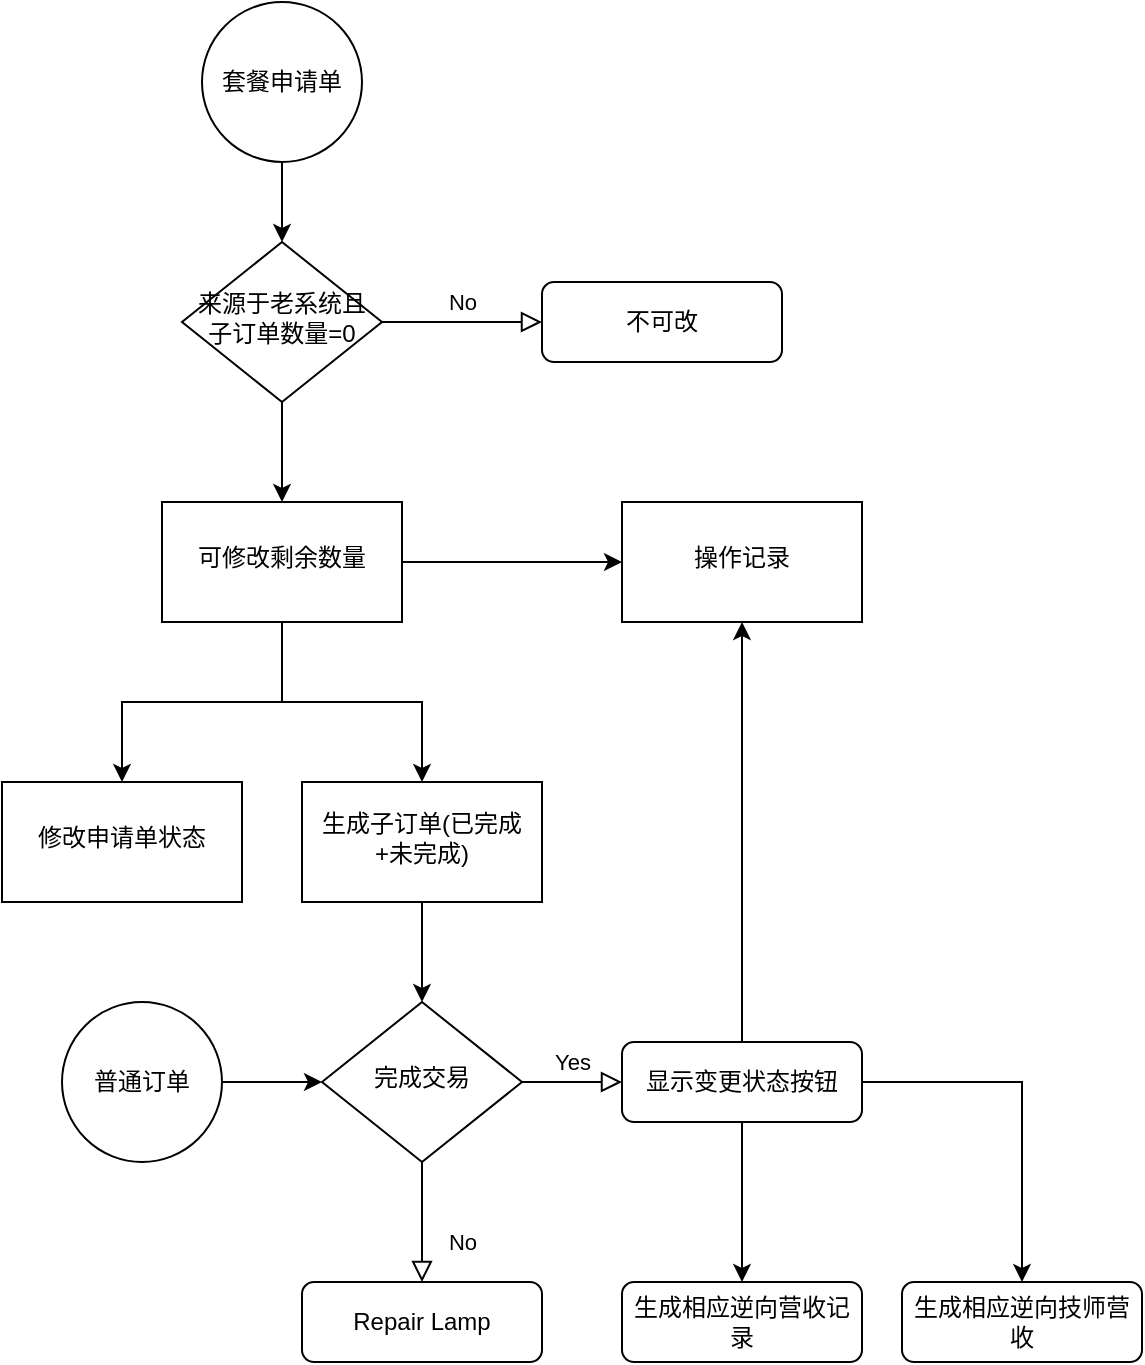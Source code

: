 <mxfile version="20.0.1" type="github">
  <diagram id="C5RBs43oDa-KdzZeNtuy" name="Page-1">
    <mxGraphModel dx="1987" dy="1163" grid="1" gridSize="10" guides="1" tooltips="1" connect="1" arrows="1" fold="1" page="1" pageScale="1" pageWidth="827" pageHeight="1169" math="0" shadow="0">
      <root>
        <mxCell id="WIyWlLk6GJQsqaUBKTNV-0" />
        <mxCell id="WIyWlLk6GJQsqaUBKTNV-1" parent="WIyWlLk6GJQsqaUBKTNV-0" />
        <mxCell id="WIyWlLk6GJQsqaUBKTNV-5" value="No" style="edgeStyle=orthogonalEdgeStyle;rounded=0;html=1;jettySize=auto;orthogonalLoop=1;fontSize=11;endArrow=block;endFill=0;endSize=8;strokeWidth=1;shadow=0;labelBackgroundColor=none;" parent="WIyWlLk6GJQsqaUBKTNV-1" source="WIyWlLk6GJQsqaUBKTNV-6" target="WIyWlLk6GJQsqaUBKTNV-7" edge="1">
          <mxGeometry y="10" relative="1" as="geometry">
            <mxPoint as="offset" />
          </mxGeometry>
        </mxCell>
        <mxCell id="TKb8ByM-8Iq7whhSpAt6-3" value="" style="edgeStyle=orthogonalEdgeStyle;rounded=0;orthogonalLoop=1;jettySize=auto;html=1;" edge="1" parent="WIyWlLk6GJQsqaUBKTNV-1" source="WIyWlLk6GJQsqaUBKTNV-6" target="TKb8ByM-8Iq7whhSpAt6-2">
          <mxGeometry relative="1" as="geometry" />
        </mxCell>
        <mxCell id="WIyWlLk6GJQsqaUBKTNV-6" value="来源于老系统且子订单数量=0" style="rhombus;whiteSpace=wrap;html=1;shadow=0;fontFamily=Helvetica;fontSize=12;align=center;strokeWidth=1;spacing=6;spacingTop=-4;" parent="WIyWlLk6GJQsqaUBKTNV-1" vertex="1">
          <mxGeometry x="140" y="170" width="100" height="80" as="geometry" />
        </mxCell>
        <mxCell id="WIyWlLk6GJQsqaUBKTNV-7" value="不可改" style="rounded=1;whiteSpace=wrap;html=1;fontSize=12;glass=0;strokeWidth=1;shadow=0;" parent="WIyWlLk6GJQsqaUBKTNV-1" vertex="1">
          <mxGeometry x="320" y="190" width="120" height="40" as="geometry" />
        </mxCell>
        <mxCell id="TKb8ByM-8Iq7whhSpAt6-5" value="" style="edgeStyle=orthogonalEdgeStyle;rounded=0;orthogonalLoop=1;jettySize=auto;html=1;" edge="1" parent="WIyWlLk6GJQsqaUBKTNV-1" source="TKb8ByM-8Iq7whhSpAt6-2" target="TKb8ByM-8Iq7whhSpAt6-4">
          <mxGeometry relative="1" as="geometry" />
        </mxCell>
        <mxCell id="TKb8ByM-8Iq7whhSpAt6-7" value="" style="edgeStyle=orthogonalEdgeStyle;rounded=0;orthogonalLoop=1;jettySize=auto;html=1;" edge="1" parent="WIyWlLk6GJQsqaUBKTNV-1" source="TKb8ByM-8Iq7whhSpAt6-2" target="TKb8ByM-8Iq7whhSpAt6-6">
          <mxGeometry relative="1" as="geometry" />
        </mxCell>
        <mxCell id="TKb8ByM-8Iq7whhSpAt6-28" value="" style="edgeStyle=orthogonalEdgeStyle;rounded=0;orthogonalLoop=1;jettySize=auto;html=1;" edge="1" parent="WIyWlLk6GJQsqaUBKTNV-1" source="TKb8ByM-8Iq7whhSpAt6-2" target="TKb8ByM-8Iq7whhSpAt6-27">
          <mxGeometry relative="1" as="geometry" />
        </mxCell>
        <mxCell id="TKb8ByM-8Iq7whhSpAt6-2" value="可修改剩余数量" style="whiteSpace=wrap;html=1;shadow=0;strokeWidth=1;spacing=6;spacingTop=-4;" vertex="1" parent="WIyWlLk6GJQsqaUBKTNV-1">
          <mxGeometry x="130" y="300" width="120" height="60" as="geometry" />
        </mxCell>
        <mxCell id="TKb8ByM-8Iq7whhSpAt6-15" style="edgeStyle=orthogonalEdgeStyle;rounded=0;orthogonalLoop=1;jettySize=auto;html=1;" edge="1" parent="WIyWlLk6GJQsqaUBKTNV-1" source="TKb8ByM-8Iq7whhSpAt6-4" target="TKb8ByM-8Iq7whhSpAt6-12">
          <mxGeometry relative="1" as="geometry" />
        </mxCell>
        <mxCell id="TKb8ByM-8Iq7whhSpAt6-4" value="生成子订单(已完成+未完成)" style="whiteSpace=wrap;html=1;shadow=0;strokeWidth=1;spacing=6;spacingTop=-4;" vertex="1" parent="WIyWlLk6GJQsqaUBKTNV-1">
          <mxGeometry x="200" y="440" width="120" height="60" as="geometry" />
        </mxCell>
        <mxCell id="TKb8ByM-8Iq7whhSpAt6-6" value="修改申请单状态" style="whiteSpace=wrap;html=1;shadow=0;strokeWidth=1;spacing=6;spacingTop=-4;" vertex="1" parent="WIyWlLk6GJQsqaUBKTNV-1">
          <mxGeometry x="50" y="440" width="120" height="60" as="geometry" />
        </mxCell>
        <mxCell id="TKb8ByM-8Iq7whhSpAt6-10" value="No" style="rounded=0;html=1;jettySize=auto;orthogonalLoop=1;fontSize=11;endArrow=block;endFill=0;endSize=8;strokeWidth=1;shadow=0;labelBackgroundColor=none;edgeStyle=orthogonalEdgeStyle;" edge="1" parent="WIyWlLk6GJQsqaUBKTNV-1" source="TKb8ByM-8Iq7whhSpAt6-12" target="TKb8ByM-8Iq7whhSpAt6-13">
          <mxGeometry x="0.333" y="20" relative="1" as="geometry">
            <mxPoint as="offset" />
          </mxGeometry>
        </mxCell>
        <mxCell id="TKb8ByM-8Iq7whhSpAt6-11" value="Yes" style="edgeStyle=orthogonalEdgeStyle;rounded=0;html=1;jettySize=auto;orthogonalLoop=1;fontSize=11;endArrow=block;endFill=0;endSize=8;strokeWidth=1;shadow=0;labelBackgroundColor=none;" edge="1" parent="WIyWlLk6GJQsqaUBKTNV-1" source="TKb8ByM-8Iq7whhSpAt6-12" target="TKb8ByM-8Iq7whhSpAt6-14">
          <mxGeometry y="10" relative="1" as="geometry">
            <mxPoint as="offset" />
          </mxGeometry>
        </mxCell>
        <mxCell id="TKb8ByM-8Iq7whhSpAt6-12" value="完成交易" style="rhombus;whiteSpace=wrap;html=1;shadow=0;fontFamily=Helvetica;fontSize=12;align=center;strokeWidth=1;spacing=6;spacingTop=-4;" vertex="1" parent="WIyWlLk6GJQsqaUBKTNV-1">
          <mxGeometry x="210" y="550" width="100" height="80" as="geometry" />
        </mxCell>
        <mxCell id="TKb8ByM-8Iq7whhSpAt6-13" value="Repair Lamp" style="rounded=1;whiteSpace=wrap;html=1;fontSize=12;glass=0;strokeWidth=1;shadow=0;" vertex="1" parent="WIyWlLk6GJQsqaUBKTNV-1">
          <mxGeometry x="200" y="690" width="120" height="40" as="geometry" />
        </mxCell>
        <mxCell id="TKb8ByM-8Iq7whhSpAt6-24" value="" style="edgeStyle=orthogonalEdgeStyle;rounded=0;orthogonalLoop=1;jettySize=auto;html=1;" edge="1" parent="WIyWlLk6GJQsqaUBKTNV-1" source="TKb8ByM-8Iq7whhSpAt6-14" target="TKb8ByM-8Iq7whhSpAt6-23">
          <mxGeometry relative="1" as="geometry" />
        </mxCell>
        <mxCell id="TKb8ByM-8Iq7whhSpAt6-26" value="" style="edgeStyle=orthogonalEdgeStyle;rounded=0;orthogonalLoop=1;jettySize=auto;html=1;" edge="1" parent="WIyWlLk6GJQsqaUBKTNV-1" source="TKb8ByM-8Iq7whhSpAt6-14" target="TKb8ByM-8Iq7whhSpAt6-25">
          <mxGeometry relative="1" as="geometry" />
        </mxCell>
        <mxCell id="TKb8ByM-8Iq7whhSpAt6-29" style="edgeStyle=orthogonalEdgeStyle;rounded=0;orthogonalLoop=1;jettySize=auto;html=1;entryX=0.5;entryY=1;entryDx=0;entryDy=0;" edge="1" parent="WIyWlLk6GJQsqaUBKTNV-1" source="TKb8ByM-8Iq7whhSpAt6-14" target="TKb8ByM-8Iq7whhSpAt6-27">
          <mxGeometry relative="1" as="geometry" />
        </mxCell>
        <mxCell id="TKb8ByM-8Iq7whhSpAt6-14" value="显示变更状态按钮" style="rounded=1;whiteSpace=wrap;html=1;fontSize=12;glass=0;strokeWidth=1;shadow=0;" vertex="1" parent="WIyWlLk6GJQsqaUBKTNV-1">
          <mxGeometry x="360" y="570" width="120" height="40" as="geometry" />
        </mxCell>
        <mxCell id="TKb8ByM-8Iq7whhSpAt6-23" value="生成相应逆向营收记录" style="rounded=1;whiteSpace=wrap;html=1;fontSize=12;glass=0;strokeWidth=1;shadow=0;" vertex="1" parent="WIyWlLk6GJQsqaUBKTNV-1">
          <mxGeometry x="360" y="690" width="120" height="40" as="geometry" />
        </mxCell>
        <mxCell id="TKb8ByM-8Iq7whhSpAt6-25" value="生成相应逆向技师营收" style="rounded=1;whiteSpace=wrap;html=1;fontSize=12;glass=0;strokeWidth=1;shadow=0;" vertex="1" parent="WIyWlLk6GJQsqaUBKTNV-1">
          <mxGeometry x="500" y="690" width="120" height="40" as="geometry" />
        </mxCell>
        <mxCell id="TKb8ByM-8Iq7whhSpAt6-27" value="操作记录" style="whiteSpace=wrap;html=1;shadow=0;strokeWidth=1;spacing=6;spacingTop=-4;" vertex="1" parent="WIyWlLk6GJQsqaUBKTNV-1">
          <mxGeometry x="360" y="300" width="120" height="60" as="geometry" />
        </mxCell>
        <mxCell id="TKb8ByM-8Iq7whhSpAt6-35" style="edgeStyle=orthogonalEdgeStyle;rounded=0;orthogonalLoop=1;jettySize=auto;html=1;entryX=0;entryY=0.5;entryDx=0;entryDy=0;" edge="1" parent="WIyWlLk6GJQsqaUBKTNV-1" source="TKb8ByM-8Iq7whhSpAt6-34" target="TKb8ByM-8Iq7whhSpAt6-12">
          <mxGeometry relative="1" as="geometry" />
        </mxCell>
        <mxCell id="TKb8ByM-8Iq7whhSpAt6-34" value="普通订单" style="ellipse;whiteSpace=wrap;html=1;aspect=fixed;" vertex="1" parent="WIyWlLk6GJQsqaUBKTNV-1">
          <mxGeometry x="80" y="550" width="80" height="80" as="geometry" />
        </mxCell>
        <mxCell id="TKb8ByM-8Iq7whhSpAt6-40" style="edgeStyle=orthogonalEdgeStyle;rounded=0;orthogonalLoop=1;jettySize=auto;html=1;entryX=0.5;entryY=0;entryDx=0;entryDy=0;" edge="1" parent="WIyWlLk6GJQsqaUBKTNV-1" source="TKb8ByM-8Iq7whhSpAt6-39" target="WIyWlLk6GJQsqaUBKTNV-6">
          <mxGeometry relative="1" as="geometry" />
        </mxCell>
        <mxCell id="TKb8ByM-8Iq7whhSpAt6-39" value="套餐申请单" style="ellipse;whiteSpace=wrap;html=1;aspect=fixed;" vertex="1" parent="WIyWlLk6GJQsqaUBKTNV-1">
          <mxGeometry x="150" y="50" width="80" height="80" as="geometry" />
        </mxCell>
      </root>
    </mxGraphModel>
  </diagram>
</mxfile>
